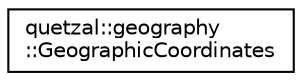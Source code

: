 digraph "Graphical Class Hierarchy"
{
 // LATEX_PDF_SIZE
  edge [fontname="Helvetica",fontsize="10",labelfontname="Helvetica",labelfontsize="10"];
  node [fontname="Helvetica",fontsize="10",shape=record];
  rankdir="LR";
  Node0 [label="quetzal::geography\l::GeographicCoordinates",height=0.2,width=0.4,color="black", fillcolor="white", style="filled",URL="$classquetzal_1_1geography_1_1_geographic_coordinates.html",tooltip="Geographic coordinates."];
}
